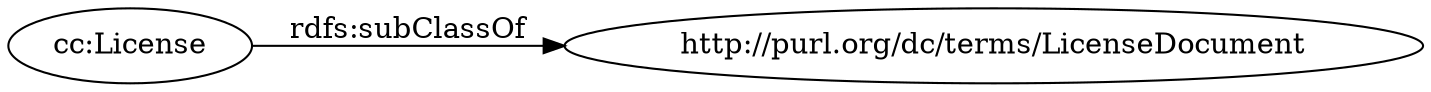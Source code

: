 digraph ar2dtool_diagram { 
rankdir=LR;
size="1000"
	"cc:License" -> "http://purl.org/dc/terms/LicenseDocument" [ label = "rdfs:subClassOf" ];

}
